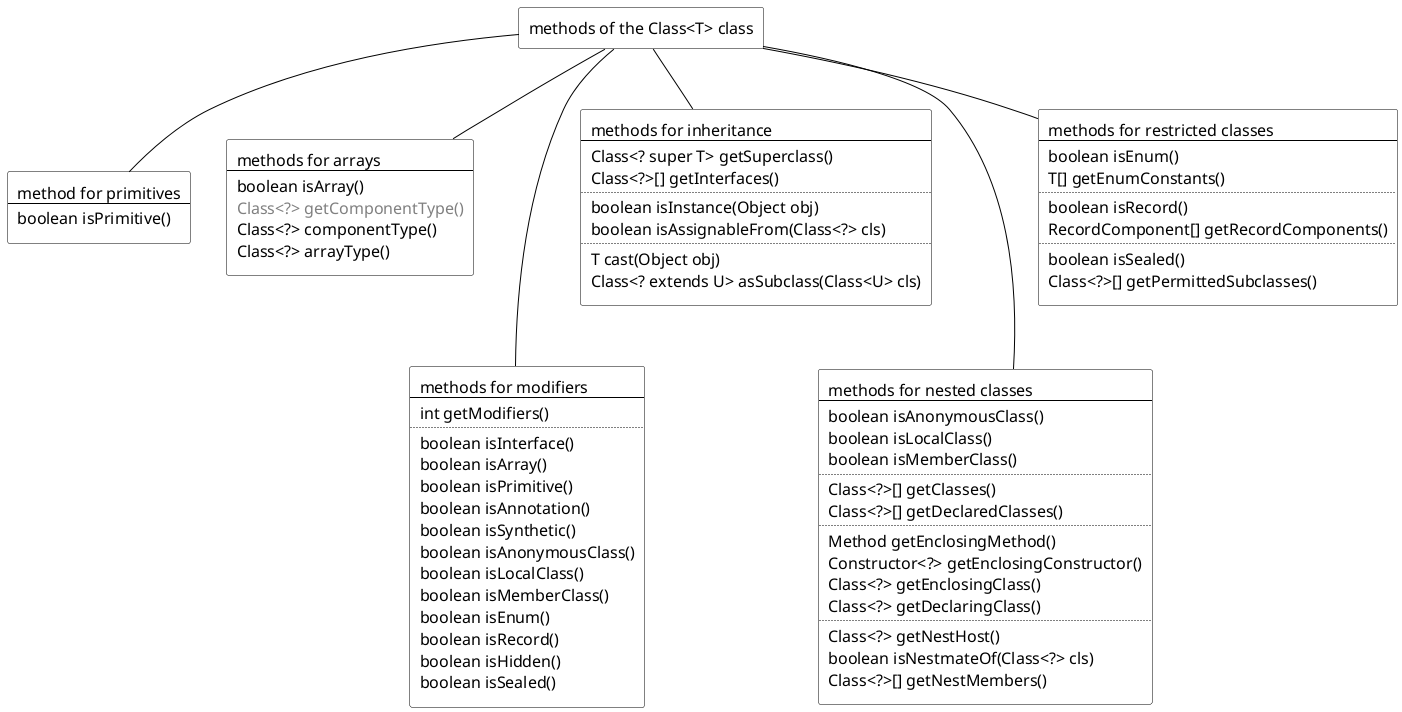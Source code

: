 @startuml

skinparam RectangleBackgroundColor white
skinparam RectangleBorderColor black
skinparam RectangleFontName Source Sans Pro
skinparam RectangleFontSize 16
skinparam ArrowColor black

rectangle class [
methods of the Class<T> class
]

rectangle primitives [
method for primitives
--
boolean isPrimitive()
]

rectangle arrays [
methods for arrays
--
boolean isArray()
<color:#gray>Class<?> getComponentType()
Class<?> componentType()
Class<?> arrayType()
]

rectangle modifiers [
methods for modifiers
--
int getModifiers()
..
boolean isInterface()
boolean isArray()
boolean isPrimitive()
boolean isAnnotation()
boolean isSynthetic()
boolean isAnonymousClass()
boolean isLocalClass()
boolean isMemberClass()
boolean isEnum()
boolean isRecord()
boolean isHidden()
boolean isSealed()
]

rectangle inheritance [
methods for inheritance
--
Class<? super T> getSuperclass()
Class<?>[] getInterfaces()
..
boolean isInstance(Object obj)
boolean isAssignableFrom(Class<?> cls)
..
T cast(Object obj)
Class<? extends U> asSubclass(Class~<U> cls)
]

rectangle nested_classes [
methods for nested classes
--
boolean isAnonymousClass()
boolean isLocalClass()
boolean isMemberClass()
..
Class<?>[] getClasses()
Class<?>[] getDeclaredClasses()
..
Method getEnclosingMethod()
Constructor<?> getEnclosingConstructor()
Class<?> getEnclosingClass()
Class<?> getDeclaringClass()
..
Class<?> getNestHost()
boolean isNestmateOf(Class<?> cls)
Class<?>[] getNestMembers()
]

rectangle restricted_classes [
methods for restricted classes
--
boolean isEnum()
T[] getEnumConstants()
..
boolean isRecord()
RecordComponent[] getRecordComponents()
..
boolean isSealed()
Class<?>[] getPermittedSubclasses()
]

class -down- primitives
class -down- arrays
class -down-- modifiers
class -down- inheritance
class -down-- nested_classes
class -down- restricted_classes

@enduml